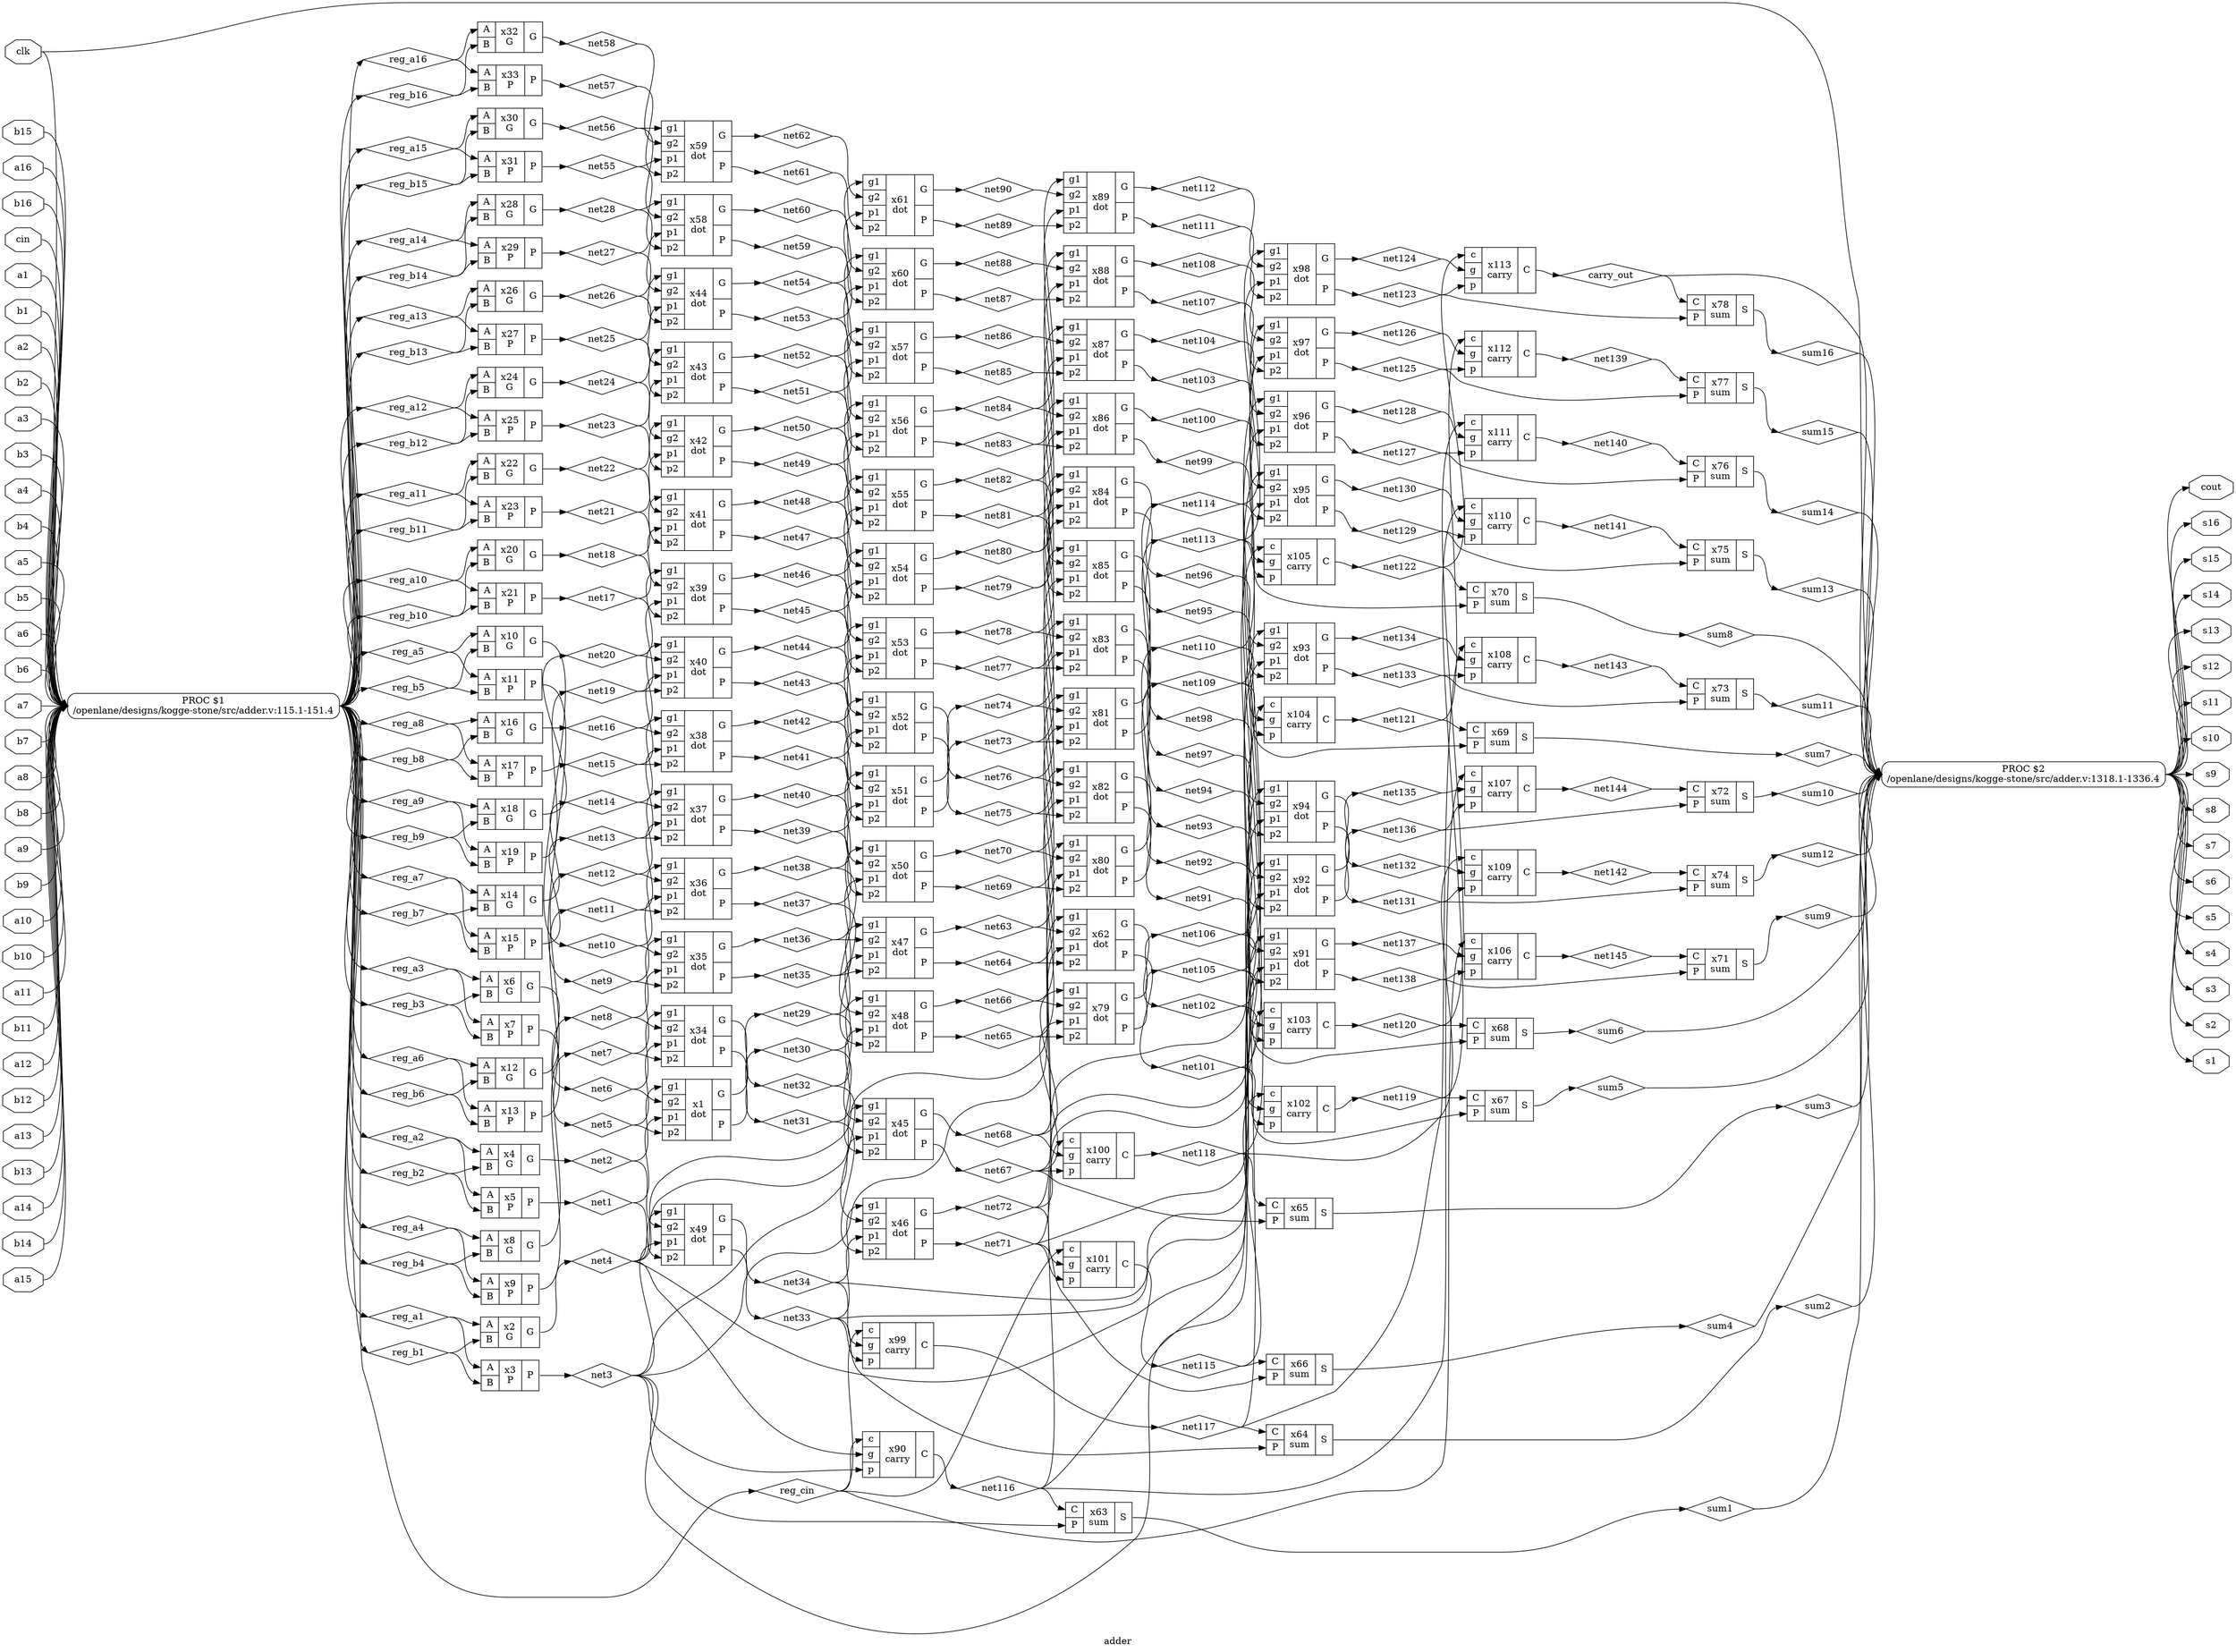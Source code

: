 digraph "adder" {
label="adder";
rankdir="LR";
remincross=true;
n51 [ shape=diamond, label="net145", color="black", fontcolor="black" ];
n52 [ shape=diamond, label="net144", color="black", fontcolor="black" ];
n53 [ shape=diamond, label="net143", color="black", fontcolor="black" ];
n54 [ shape=diamond, label="net142", color="black", fontcolor="black" ];
n55 [ shape=diamond, label="net141", color="black", fontcolor="black" ];
n56 [ shape=diamond, label="net140", color="black", fontcolor="black" ];
n57 [ shape=diamond, label="net139", color="black", fontcolor="black" ];
n58 [ shape=diamond, label="net138", color="black", fontcolor="black" ];
n59 [ shape=diamond, label="net137", color="black", fontcolor="black" ];
n60 [ shape=diamond, label="net136", color="black", fontcolor="black" ];
n61 [ shape=diamond, label="net135", color="black", fontcolor="black" ];
n62 [ shape=diamond, label="net134", color="black", fontcolor="black" ];
n63 [ shape=diamond, label="net133", color="black", fontcolor="black" ];
n64 [ shape=diamond, label="net132", color="black", fontcolor="black" ];
n65 [ shape=diamond, label="net131", color="black", fontcolor="black" ];
n66 [ shape=diamond, label="net130", color="black", fontcolor="black" ];
n67 [ shape=diamond, label="net129", color="black", fontcolor="black" ];
n68 [ shape=diamond, label="net128", color="black", fontcolor="black" ];
n69 [ shape=diamond, label="net127", color="black", fontcolor="black" ];
n70 [ shape=diamond, label="net126", color="black", fontcolor="black" ];
n71 [ shape=diamond, label="net125", color="black", fontcolor="black" ];
n72 [ shape=diamond, label="net124", color="black", fontcolor="black" ];
n73 [ shape=diamond, label="net123", color="black", fontcolor="black" ];
n74 [ shape=diamond, label="net122", color="black", fontcolor="black" ];
n75 [ shape=diamond, label="net121", color="black", fontcolor="black" ];
n76 [ shape=diamond, label="net120", color="black", fontcolor="black" ];
n77 [ shape=diamond, label="net119", color="black", fontcolor="black" ];
n78 [ shape=diamond, label="net118", color="black", fontcolor="black" ];
n79 [ shape=diamond, label="net117", color="black", fontcolor="black" ];
n80 [ shape=diamond, label="net116", color="black", fontcolor="black" ];
n81 [ shape=diamond, label="net115", color="black", fontcolor="black" ];
n82 [ shape=diamond, label="net114", color="black", fontcolor="black" ];
n83 [ shape=diamond, label="net113", color="black", fontcolor="black" ];
n84 [ shape=diamond, label="net112", color="black", fontcolor="black" ];
n85 [ shape=diamond, label="net111", color="black", fontcolor="black" ];
n86 [ shape=diamond, label="net110", color="black", fontcolor="black" ];
n87 [ shape=diamond, label="net109", color="black", fontcolor="black" ];
n88 [ shape=diamond, label="net108", color="black", fontcolor="black" ];
n89 [ shape=diamond, label="net107", color="black", fontcolor="black" ];
n90 [ shape=diamond, label="net106", color="black", fontcolor="black" ];
n91 [ shape=diamond, label="net105", color="black", fontcolor="black" ];
n92 [ shape=diamond, label="net104", color="black", fontcolor="black" ];
n93 [ shape=diamond, label="net103", color="black", fontcolor="black" ];
n94 [ shape=diamond, label="net102", color="black", fontcolor="black" ];
n95 [ shape=diamond, label="net101", color="black", fontcolor="black" ];
n96 [ shape=diamond, label="net100", color="black", fontcolor="black" ];
n97 [ shape=diamond, label="net9", color="black", fontcolor="black" ];
n98 [ shape=diamond, label="net8", color="black", fontcolor="black" ];
n99 [ shape=diamond, label="net7", color="black", fontcolor="black" ];
n100 [ shape=diamond, label="net6", color="black", fontcolor="black" ];
n101 [ shape=diamond, label="net5", color="black", fontcolor="black" ];
n102 [ shape=diamond, label="net4", color="black", fontcolor="black" ];
n103 [ shape=diamond, label="net3", color="black", fontcolor="black" ];
n104 [ shape=diamond, label="net2", color="black", fontcolor="black" ];
n105 [ shape=diamond, label="net1", color="black", fontcolor="black" ];
n106 [ shape=diamond, label="net99", color="black", fontcolor="black" ];
n107 [ shape=diamond, label="net98", color="black", fontcolor="black" ];
n108 [ shape=diamond, label="net97", color="black", fontcolor="black" ];
n109 [ shape=diamond, label="net96", color="black", fontcolor="black" ];
n110 [ shape=diamond, label="net95", color="black", fontcolor="black" ];
n111 [ shape=diamond, label="net94", color="black", fontcolor="black" ];
n112 [ shape=diamond, label="net93", color="black", fontcolor="black" ];
n113 [ shape=diamond, label="net92", color="black", fontcolor="black" ];
n114 [ shape=diamond, label="net91", color="black", fontcolor="black" ];
n115 [ shape=diamond, label="net90", color="black", fontcolor="black" ];
n116 [ shape=diamond, label="net89", color="black", fontcolor="black" ];
n117 [ shape=diamond, label="net88", color="black", fontcolor="black" ];
n118 [ shape=diamond, label="net87", color="black", fontcolor="black" ];
n119 [ shape=diamond, label="net86", color="black", fontcolor="black" ];
n120 [ shape=diamond, label="net85", color="black", fontcolor="black" ];
n121 [ shape=diamond, label="net84", color="black", fontcolor="black" ];
n122 [ shape=diamond, label="net83", color="black", fontcolor="black" ];
n123 [ shape=diamond, label="net82", color="black", fontcolor="black" ];
n124 [ shape=diamond, label="net81", color="black", fontcolor="black" ];
n125 [ shape=diamond, label="net80", color="black", fontcolor="black" ];
n126 [ shape=diamond, label="net79", color="black", fontcolor="black" ];
n127 [ shape=diamond, label="net78", color="black", fontcolor="black" ];
n128 [ shape=diamond, label="net77", color="black", fontcolor="black" ];
n129 [ shape=diamond, label="net76", color="black", fontcolor="black" ];
n130 [ shape=diamond, label="net75", color="black", fontcolor="black" ];
n131 [ shape=diamond, label="net74", color="black", fontcolor="black" ];
n132 [ shape=diamond, label="net73", color="black", fontcolor="black" ];
n133 [ shape=diamond, label="net72", color="black", fontcolor="black" ];
n134 [ shape=diamond, label="net71", color="black", fontcolor="black" ];
n135 [ shape=diamond, label="net70", color="black", fontcolor="black" ];
n136 [ shape=diamond, label="net69", color="black", fontcolor="black" ];
n137 [ shape=diamond, label="net68", color="black", fontcolor="black" ];
n138 [ shape=diamond, label="net67", color="black", fontcolor="black" ];
n139 [ shape=diamond, label="net66", color="black", fontcolor="black" ];
n140 [ shape=diamond, label="net65", color="black", fontcolor="black" ];
n141 [ shape=diamond, label="net64", color="black", fontcolor="black" ];
n142 [ shape=diamond, label="net63", color="black", fontcolor="black" ];
n143 [ shape=diamond, label="net62", color="black", fontcolor="black" ];
n144 [ shape=diamond, label="net61", color="black", fontcolor="black" ];
n145 [ shape=diamond, label="net60", color="black", fontcolor="black" ];
n146 [ shape=diamond, label="net59", color="black", fontcolor="black" ];
n147 [ shape=diamond, label="net58", color="black", fontcolor="black" ];
n148 [ shape=diamond, label="net57", color="black", fontcolor="black" ];
n149 [ shape=diamond, label="carry_out", color="black", fontcolor="black" ];
n150 [ shape=diamond, label="sum16", color="black", fontcolor="black" ];
n151 [ shape=diamond, label="sum15", color="black", fontcolor="black" ];
n152 [ shape=diamond, label="sum14", color="black", fontcolor="black" ];
n153 [ shape=diamond, label="sum13", color="black", fontcolor="black" ];
n154 [ shape=diamond, label="sum12", color="black", fontcolor="black" ];
n155 [ shape=diamond, label="sum11", color="black", fontcolor="black" ];
n156 [ shape=diamond, label="sum10", color="black", fontcolor="black" ];
n157 [ shape=diamond, label="sum9", color="black", fontcolor="black" ];
n158 [ shape=diamond, label="sum8", color="black", fontcolor="black" ];
n159 [ shape=diamond, label="sum7", color="black", fontcolor="black" ];
n160 [ shape=diamond, label="sum6", color="black", fontcolor="black" ];
n161 [ shape=diamond, label="sum5", color="black", fontcolor="black" ];
n162 [ shape=diamond, label="sum4", color="black", fontcolor="black" ];
n163 [ shape=diamond, label="sum3", color="black", fontcolor="black" ];
n164 [ shape=diamond, label="sum2", color="black", fontcolor="black" ];
n165 [ shape=diamond, label="sum1", color="black", fontcolor="black" ];
n166 [ shape=diamond, label="reg_cin", color="black", fontcolor="black" ];
n167 [ shape=diamond, label="reg_b16", color="black", fontcolor="black" ];
n168 [ shape=diamond, label="reg_b15", color="black", fontcolor="black" ];
n169 [ shape=diamond, label="reg_b14", color="black", fontcolor="black" ];
n170 [ shape=diamond, label="reg_b13", color="black", fontcolor="black" ];
n171 [ shape=diamond, label="reg_b12", color="black", fontcolor="black" ];
n172 [ shape=diamond, label="reg_b11", color="black", fontcolor="black" ];
n173 [ shape=diamond, label="reg_b10", color="black", fontcolor="black" ];
n174 [ shape=diamond, label="reg_b9", color="black", fontcolor="black" ];
n175 [ shape=diamond, label="reg_b8", color="black", fontcolor="black" ];
n176 [ shape=diamond, label="reg_b7", color="black", fontcolor="black" ];
n177 [ shape=diamond, label="reg_b6", color="black", fontcolor="black" ];
n178 [ shape=diamond, label="reg_b5", color="black", fontcolor="black" ];
n179 [ shape=diamond, label="reg_b4", color="black", fontcolor="black" ];
n180 [ shape=diamond, label="reg_b3", color="black", fontcolor="black" ];
n181 [ shape=diamond, label="reg_b2", color="black", fontcolor="black" ];
n182 [ shape=diamond, label="reg_b1", color="black", fontcolor="black" ];
n183 [ shape=diamond, label="reg_a16", color="black", fontcolor="black" ];
n184 [ shape=diamond, label="reg_a15", color="black", fontcolor="black" ];
n185 [ shape=diamond, label="reg_a14", color="black", fontcolor="black" ];
n186 [ shape=diamond, label="reg_a13", color="black", fontcolor="black" ];
n187 [ shape=diamond, label="reg_a12", color="black", fontcolor="black" ];
n188 [ shape=diamond, label="reg_a11", color="black", fontcolor="black" ];
n189 [ shape=diamond, label="reg_a10", color="black", fontcolor="black" ];
n190 [ shape=diamond, label="reg_a9", color="black", fontcolor="black" ];
n191 [ shape=diamond, label="reg_a8", color="black", fontcolor="black" ];
n192 [ shape=diamond, label="reg_a7", color="black", fontcolor="black" ];
n193 [ shape=diamond, label="reg_a6", color="black", fontcolor="black" ];
n194 [ shape=diamond, label="reg_a5", color="black", fontcolor="black" ];
n195 [ shape=diamond, label="reg_a4", color="black", fontcolor="black" ];
n196 [ shape=diamond, label="reg_a3", color="black", fontcolor="black" ];
n197 [ shape=diamond, label="reg_a2", color="black", fontcolor="black" ];
n198 [ shape=diamond, label="reg_a1", color="black", fontcolor="black" ];
n199 [ shape=diamond, label="net56", color="black", fontcolor="black" ];
n200 [ shape=diamond, label="net55", color="black", fontcolor="black" ];
n201 [ shape=diamond, label="net54", color="black", fontcolor="black" ];
n202 [ shape=diamond, label="net53", color="black", fontcolor="black" ];
n203 [ shape=diamond, label="net52", color="black", fontcolor="black" ];
n204 [ shape=diamond, label="net51", color="black", fontcolor="black" ];
n205 [ shape=diamond, label="net50", color="black", fontcolor="black" ];
n206 [ shape=diamond, label="net49", color="black", fontcolor="black" ];
n207 [ shape=diamond, label="net48", color="black", fontcolor="black" ];
n208 [ shape=diamond, label="net47", color="black", fontcolor="black" ];
n209 [ shape=diamond, label="net46", color="black", fontcolor="black" ];
n210 [ shape=diamond, label="net45", color="black", fontcolor="black" ];
n211 [ shape=diamond, label="net44", color="black", fontcolor="black" ];
n212 [ shape=diamond, label="net43", color="black", fontcolor="black" ];
n213 [ shape=diamond, label="net42", color="black", fontcolor="black" ];
n214 [ shape=diamond, label="net41", color="black", fontcolor="black" ];
n215 [ shape=diamond, label="net40", color="black", fontcolor="black" ];
n216 [ shape=diamond, label="net39", color="black", fontcolor="black" ];
n217 [ shape=diamond, label="net38", color="black", fontcolor="black" ];
n218 [ shape=diamond, label="net37", color="black", fontcolor="black" ];
n219 [ shape=diamond, label="net36", color="black", fontcolor="black" ];
n220 [ shape=diamond, label="net35", color="black", fontcolor="black" ];
n221 [ shape=diamond, label="net34", color="black", fontcolor="black" ];
n222 [ shape=diamond, label="net33", color="black", fontcolor="black" ];
n223 [ shape=diamond, label="net32", color="black", fontcolor="black" ];
n224 [ shape=diamond, label="net31", color="black", fontcolor="black" ];
n225 [ shape=diamond, label="net30", color="black", fontcolor="black" ];
n226 [ shape=diamond, label="net29", color="black", fontcolor="black" ];
n227 [ shape=diamond, label="net28", color="black", fontcolor="black" ];
n228 [ shape=diamond, label="net27", color="black", fontcolor="black" ];
n229 [ shape=diamond, label="net26", color="black", fontcolor="black" ];
n230 [ shape=diamond, label="net25", color="black", fontcolor="black" ];
n231 [ shape=diamond, label="net24", color="black", fontcolor="black" ];
n232 [ shape=diamond, label="net23", color="black", fontcolor="black" ];
n233 [ shape=diamond, label="net22", color="black", fontcolor="black" ];
n234 [ shape=diamond, label="net21", color="black", fontcolor="black" ];
n235 [ shape=diamond, label="net20", color="black", fontcolor="black" ];
n236 [ shape=diamond, label="net19", color="black", fontcolor="black" ];
n237 [ shape=diamond, label="net18", color="black", fontcolor="black" ];
n238 [ shape=diamond, label="net17", color="black", fontcolor="black" ];
n239 [ shape=diamond, label="net16", color="black", fontcolor="black" ];
n240 [ shape=diamond, label="net15", color="black", fontcolor="black" ];
n241 [ shape=diamond, label="net14", color="black", fontcolor="black" ];
n242 [ shape=diamond, label="net13", color="black", fontcolor="black" ];
n243 [ shape=diamond, label="net12", color="black", fontcolor="black" ];
n244 [ shape=diamond, label="net11", color="black", fontcolor="black" ];
n245 [ shape=diamond, label="net10", color="black", fontcolor="black" ];
n246 [ shape=octagon, label="clk", color="black", fontcolor="black" ];
n247 [ shape=octagon, label="cin", color="black", fontcolor="black" ];
n248 [ shape=octagon, label="a1", color="black", fontcolor="black" ];
n249 [ shape=octagon, label="b1", color="black", fontcolor="black" ];
n250 [ shape=octagon, label="a2", color="black", fontcolor="black" ];
n251 [ shape=octagon, label="b2", color="black", fontcolor="black" ];
n252 [ shape=octagon, label="a3", color="black", fontcolor="black" ];
n253 [ shape=octagon, label="b3", color="black", fontcolor="black" ];
n254 [ shape=octagon, label="a4", color="black", fontcolor="black" ];
n255 [ shape=octagon, label="b4", color="black", fontcolor="black" ];
n256 [ shape=octagon, label="a5", color="black", fontcolor="black" ];
n257 [ shape=octagon, label="b5", color="black", fontcolor="black" ];
n258 [ shape=octagon, label="a6", color="black", fontcolor="black" ];
n259 [ shape=octagon, label="b6", color="black", fontcolor="black" ];
n260 [ shape=octagon, label="a7", color="black", fontcolor="black" ];
n261 [ shape=octagon, label="b7", color="black", fontcolor="black" ];
n262 [ shape=octagon, label="a8", color="black", fontcolor="black" ];
n263 [ shape=octagon, label="b8", color="black", fontcolor="black" ];
n264 [ shape=octagon, label="a9", color="black", fontcolor="black" ];
n265 [ shape=octagon, label="b9", color="black", fontcolor="black" ];
n266 [ shape=octagon, label="a10", color="black", fontcolor="black" ];
n267 [ shape=octagon, label="b10", color="black", fontcolor="black" ];
n268 [ shape=octagon, label="a11", color="black", fontcolor="black" ];
n269 [ shape=octagon, label="b11", color="black", fontcolor="black" ];
n270 [ shape=octagon, label="a12", color="black", fontcolor="black" ];
n271 [ shape=octagon, label="b12", color="black", fontcolor="black" ];
n272 [ shape=octagon, label="a13", color="black", fontcolor="black" ];
n273 [ shape=octagon, label="b13", color="black", fontcolor="black" ];
n274 [ shape=octagon, label="a14", color="black", fontcolor="black" ];
n275 [ shape=octagon, label="b14", color="black", fontcolor="black" ];
n276 [ shape=octagon, label="a15", color="black", fontcolor="black" ];
n277 [ shape=octagon, label="b15", color="black", fontcolor="black" ];
n278 [ shape=octagon, label="a16", color="black", fontcolor="black" ];
n279 [ shape=octagon, label="b16", color="black", fontcolor="black" ];
n280 [ shape=octagon, label="cout", color="black", fontcolor="black" ];
n281 [ shape=octagon, label="s16", color="black", fontcolor="black" ];
n282 [ shape=octagon, label="s15", color="black", fontcolor="black" ];
n283 [ shape=octagon, label="s14", color="black", fontcolor="black" ];
n284 [ shape=octagon, label="s13", color="black", fontcolor="black" ];
n285 [ shape=octagon, label="s12", color="black", fontcolor="black" ];
n286 [ shape=octagon, label="s11", color="black", fontcolor="black" ];
n287 [ shape=octagon, label="s10", color="black", fontcolor="black" ];
n288 [ shape=octagon, label="s9", color="black", fontcolor="black" ];
n289 [ shape=octagon, label="s8", color="black", fontcolor="black" ];
n290 [ shape=octagon, label="s7", color="black", fontcolor="black" ];
n291 [ shape=octagon, label="s6", color="black", fontcolor="black" ];
n292 [ shape=octagon, label="s5", color="black", fontcolor="black" ];
n293 [ shape=octagon, label="s4", color="black", fontcolor="black" ];
n294 [ shape=octagon, label="s3", color="black", fontcolor="black" ];
n295 [ shape=octagon, label="s2", color="black", fontcolor="black" ];
n296 [ shape=octagon, label="s1", color="black", fontcolor="black" ];
c301 [ shape=record, label="{{<p297> c|<p298> g|<p299> p}|x113\ncarry|{<p300> C}}",  ];
c302 [ shape=record, label="{{<p297> c|<p298> g|<p299> p}|x112\ncarry|{<p300> C}}",  ];
c303 [ shape=record, label="{{<p297> c|<p298> g|<p299> p}|x111\ncarry|{<p300> C}}",  ];
c304 [ shape=record, label="{{<p297> c|<p298> g|<p299> p}|x110\ncarry|{<p300> C}}",  ];
c305 [ shape=record, label="{{<p297> c|<p298> g|<p299> p}|x109\ncarry|{<p300> C}}",  ];
c306 [ shape=record, label="{{<p297> c|<p298> g|<p299> p}|x108\ncarry|{<p300> C}}",  ];
c307 [ shape=record, label="{{<p297> c|<p298> g|<p299> p}|x107\ncarry|{<p300> C}}",  ];
c308 [ shape=record, label="{{<p297> c|<p298> g|<p299> p}|x106\ncarry|{<p300> C}}",  ];
c309 [ shape=record, label="{{<p297> c|<p298> g|<p299> p}|x105\ncarry|{<p300> C}}",  ];
c310 [ shape=record, label="{{<p297> c|<p298> g|<p299> p}|x104\ncarry|{<p300> C}}",  ];
c311 [ shape=record, label="{{<p297> c|<p298> g|<p299> p}|x103\ncarry|{<p300> C}}",  ];
c312 [ shape=record, label="{{<p297> c|<p298> g|<p299> p}|x102\ncarry|{<p300> C}}",  ];
c313 [ shape=record, label="{{<p297> c|<p298> g|<p299> p}|x101\ncarry|{<p300> C}}",  ];
c314 [ shape=record, label="{{<p297> c|<p298> g|<p299> p}|x100\ncarry|{<p300> C}}",  ];
c315 [ shape=record, label="{{<p297> c|<p298> g|<p299> p}|x99\ncarry|{<p300> C}}",  ];
c322 [ shape=record, label="{{<p316> g1|<p317> g2|<p318> p1|<p319> p2}|x98\ndot|{<p320> G|<p321> P}}",  ];
c323 [ shape=record, label="{{<p316> g1|<p317> g2|<p318> p1|<p319> p2}|x97\ndot|{<p320> G|<p321> P}}",  ];
c324 [ shape=record, label="{{<p316> g1|<p317> g2|<p318> p1|<p319> p2}|x96\ndot|{<p320> G|<p321> P}}",  ];
c325 [ shape=record, label="{{<p316> g1|<p317> g2|<p318> p1|<p319> p2}|x95\ndot|{<p320> G|<p321> P}}",  ];
c326 [ shape=record, label="{{<p316> g1|<p317> g2|<p318> p1|<p319> p2}|x94\ndot|{<p320> G|<p321> P}}",  ];
c327 [ shape=record, label="{{<p316> g1|<p317> g2|<p318> p1|<p319> p2}|x93\ndot|{<p320> G|<p321> P}}",  ];
c328 [ shape=record, label="{{<p316> g1|<p317> g2|<p318> p1|<p319> p2}|x92\ndot|{<p320> G|<p321> P}}",  ];
c329 [ shape=record, label="{{<p316> g1|<p317> g2|<p318> p1|<p319> p2}|x91\ndot|{<p320> G|<p321> P}}",  ];
c330 [ shape=record, label="{{<p297> c|<p298> g|<p299> p}|x90\ncarry|{<p300> C}}",  ];
c331 [ shape=record, label="{{<p316> g1|<p317> g2|<p318> p1|<p319> p2}|x89\ndot|{<p320> G|<p321> P}}",  ];
c332 [ shape=record, label="{{<p316> g1|<p317> g2|<p318> p1|<p319> p2}|x88\ndot|{<p320> G|<p321> P}}",  ];
c333 [ shape=record, label="{{<p316> g1|<p317> g2|<p318> p1|<p319> p2}|x87\ndot|{<p320> G|<p321> P}}",  ];
c334 [ shape=record, label="{{<p316> g1|<p317> g2|<p318> p1|<p319> p2}|x86\ndot|{<p320> G|<p321> P}}",  ];
c335 [ shape=record, label="{{<p316> g1|<p317> g2|<p318> p1|<p319> p2}|x85\ndot|{<p320> G|<p321> P}}",  ];
c336 [ shape=record, label="{{<p316> g1|<p317> g2|<p318> p1|<p319> p2}|x84\ndot|{<p320> G|<p321> P}}",  ];
c337 [ shape=record, label="{{<p316> g1|<p317> g2|<p318> p1|<p319> p2}|x83\ndot|{<p320> G|<p321> P}}",  ];
c338 [ shape=record, label="{{<p316> g1|<p317> g2|<p318> p1|<p319> p2}|x82\ndot|{<p320> G|<p321> P}}",  ];
c339 [ shape=record, label="{{<p316> g1|<p317> g2|<p318> p1|<p319> p2}|x81\ndot|{<p320> G|<p321> P}}",  ];
c340 [ shape=record, label="{{<p316> g1|<p317> g2|<p318> p1|<p319> p2}|x80\ndot|{<p320> G|<p321> P}}",  ];
c341 [ shape=record, label="{{<p316> g1|<p317> g2|<p318> p1|<p319> p2}|x79\ndot|{<p320> G|<p321> P}}",  ];
c342 [ shape=record, label="{{<p316> g1|<p317> g2|<p318> p1|<p319> p2}|x62\ndot|{<p320> G|<p321> P}}",  ];
c343 [ shape=record, label="{{<p316> g1|<p317> g2|<p318> p1|<p319> p2}|x61\ndot|{<p320> G|<p321> P}}",  ];
c344 [ shape=record, label="{{<p316> g1|<p317> g2|<p318> p1|<p319> p2}|x60\ndot|{<p320> G|<p321> P}}",  ];
c345 [ shape=record, label="{{<p316> g1|<p317> g2|<p318> p1|<p319> p2}|x59\ndot|{<p320> G|<p321> P}}",  ];
c346 [ shape=record, label="{{<p316> g1|<p317> g2|<p318> p1|<p319> p2}|x58\ndot|{<p320> G|<p321> P}}",  ];
c347 [ shape=record, label="{{<p316> g1|<p317> g2|<p318> p1|<p319> p2}|x57\ndot|{<p320> G|<p321> P}}",  ];
c348 [ shape=record, label="{{<p316> g1|<p317> g2|<p318> p1|<p319> p2}|x56\ndot|{<p320> G|<p321> P}}",  ];
c349 [ shape=record, label="{{<p316> g1|<p317> g2|<p318> p1|<p319> p2}|x55\ndot|{<p320> G|<p321> P}}",  ];
c350 [ shape=record, label="{{<p316> g1|<p317> g2|<p318> p1|<p319> p2}|x54\ndot|{<p320> G|<p321> P}}",  ];
c351 [ shape=record, label="{{<p316> g1|<p317> g2|<p318> p1|<p319> p2}|x53\ndot|{<p320> G|<p321> P}}",  ];
c352 [ shape=record, label="{{<p316> g1|<p317> g2|<p318> p1|<p319> p2}|x52\ndot|{<p320> G|<p321> P}}",  ];
c353 [ shape=record, label="{{<p316> g1|<p317> g2|<p318> p1|<p319> p2}|x51\ndot|{<p320> G|<p321> P}}",  ];
c354 [ shape=record, label="{{<p316> g1|<p317> g2|<p318> p1|<p319> p2}|x50\ndot|{<p320> G|<p321> P}}",  ];
c355 [ shape=record, label="{{<p316> g1|<p317> g2|<p318> p1|<p319> p2}|x48\ndot|{<p320> G|<p321> P}}",  ];
c356 [ shape=record, label="{{<p316> g1|<p317> g2|<p318> p1|<p319> p2}|x47\ndot|{<p320> G|<p321> P}}",  ];
c357 [ shape=record, label="{{<p316> g1|<p317> g2|<p318> p1|<p319> p2}|x46\ndot|{<p320> G|<p321> P}}",  ];
c358 [ shape=record, label="{{<p316> g1|<p317> g2|<p318> p1|<p319> p2}|x45\ndot|{<p320> G|<p321> P}}",  ];
c359 [ shape=record, label="{{<p316> g1|<p317> g2|<p318> p1|<p319> p2}|x44\ndot|{<p320> G|<p321> P}}",  ];
c360 [ shape=record, label="{{<p316> g1|<p317> g2|<p318> p1|<p319> p2}|x43\ndot|{<p320> G|<p321> P}}",  ];
c361 [ shape=record, label="{{<p316> g1|<p317> g2|<p318> p1|<p319> p2}|x42\ndot|{<p320> G|<p321> P}}",  ];
c362 [ shape=record, label="{{<p316> g1|<p317> g2|<p318> p1|<p319> p2}|x41\ndot|{<p320> G|<p321> P}}",  ];
c363 [ shape=record, label="{{<p316> g1|<p317> g2|<p318> p1|<p319> p2}|x40\ndot|{<p320> G|<p321> P}}",  ];
c364 [ shape=record, label="{{<p316> g1|<p317> g2|<p318> p1|<p319> p2}|x39\ndot|{<p320> G|<p321> P}}",  ];
c365 [ shape=record, label="{{<p316> g1|<p317> g2|<p318> p1|<p319> p2}|x38\ndot|{<p320> G|<p321> P}}",  ];
c366 [ shape=record, label="{{<p316> g1|<p317> g2|<p318> p1|<p319> p2}|x37\ndot|{<p320> G|<p321> P}}",  ];
c367 [ shape=record, label="{{<p316> g1|<p317> g2|<p318> p1|<p319> p2}|x36\ndot|{<p320> G|<p321> P}}",  ];
c368 [ shape=record, label="{{<p316> g1|<p317> g2|<p318> p1|<p319> p2}|x35\ndot|{<p320> G|<p321> P}}",  ];
c369 [ shape=record, label="{{<p316> g1|<p317> g2|<p318> p1|<p319> p2}|x34\ndot|{<p320> G|<p321> P}}",  ];
c370 [ shape=record, label="{{<p316> g1|<p317> g2|<p318> p1|<p319> p2}|x1\ndot|{<p320> G|<p321> P}}",  ];
c371 [ shape=record, label="{{<p316> g1|<p317> g2|<p318> p1|<p319> p2}|x49\ndot|{<p320> G|<p321> P}}",  ];
c373 [ shape=record, label="{{<p300> C|<p321> P}|x78\nsum|{<p372> S}}",  ];
c374 [ shape=record, label="{{<p300> C|<p321> P}|x77\nsum|{<p372> S}}",  ];
c375 [ shape=record, label="{{<p300> C|<p321> P}|x76\nsum|{<p372> S}}",  ];
c376 [ shape=record, label="{{<p300> C|<p321> P}|x75\nsum|{<p372> S}}",  ];
c377 [ shape=record, label="{{<p300> C|<p321> P}|x74\nsum|{<p372> S}}",  ];
c378 [ shape=record, label="{{<p300> C|<p321> P}|x73\nsum|{<p372> S}}",  ];
c379 [ shape=record, label="{{<p300> C|<p321> P}|x72\nsum|{<p372> S}}",  ];
c380 [ shape=record, label="{{<p300> C|<p321> P}|x71\nsum|{<p372> S}}",  ];
c381 [ shape=record, label="{{<p300> C|<p321> P}|x70\nsum|{<p372> S}}",  ];
c382 [ shape=record, label="{{<p300> C|<p321> P}|x69\nsum|{<p372> S}}",  ];
c383 [ shape=record, label="{{<p300> C|<p321> P}|x68\nsum|{<p372> S}}",  ];
c384 [ shape=record, label="{{<p300> C|<p321> P}|x67\nsum|{<p372> S}}",  ];
c385 [ shape=record, label="{{<p300> C|<p321> P}|x66\nsum|{<p372> S}}",  ];
c386 [ shape=record, label="{{<p300> C|<p321> P}|x65\nsum|{<p372> S}}",  ];
c387 [ shape=record, label="{{<p300> C|<p321> P}|x64\nsum|{<p372> S}}",  ];
c388 [ shape=record, label="{{<p300> C|<p321> P}|x63\nsum|{<p372> S}}",  ];
c391 [ shape=record, label="{{<p389> A|<p390> B}|x33\nP|{<p321> P}}",  ];
c392 [ shape=record, label="{{<p389> A|<p390> B}|x32\nG|{<p320> G}}",  ];
c393 [ shape=record, label="{{<p389> A|<p390> B}|x31\nP|{<p321> P}}",  ];
c394 [ shape=record, label="{{<p389> A|<p390> B}|x30\nG|{<p320> G}}",  ];
c395 [ shape=record, label="{{<p389> A|<p390> B}|x29\nP|{<p321> P}}",  ];
c396 [ shape=record, label="{{<p389> A|<p390> B}|x28\nG|{<p320> G}}",  ];
c397 [ shape=record, label="{{<p389> A|<p390> B}|x27\nP|{<p321> P}}",  ];
c398 [ shape=record, label="{{<p389> A|<p390> B}|x26\nG|{<p320> G}}",  ];
c399 [ shape=record, label="{{<p389> A|<p390> B}|x25\nP|{<p321> P}}",  ];
c400 [ shape=record, label="{{<p389> A|<p390> B}|x24\nG|{<p320> G}}",  ];
c401 [ shape=record, label="{{<p389> A|<p390> B}|x23\nP|{<p321> P}}",  ];
c402 [ shape=record, label="{{<p389> A|<p390> B}|x22\nG|{<p320> G}}",  ];
c403 [ shape=record, label="{{<p389> A|<p390> B}|x21\nP|{<p321> P}}",  ];
c404 [ shape=record, label="{{<p389> A|<p390> B}|x20\nG|{<p320> G}}",  ];
c405 [ shape=record, label="{{<p389> A|<p390> B}|x19\nP|{<p321> P}}",  ];
c406 [ shape=record, label="{{<p389> A|<p390> B}|x18\nG|{<p320> G}}",  ];
c407 [ shape=record, label="{{<p389> A|<p390> B}|x17\nP|{<p321> P}}",  ];
c408 [ shape=record, label="{{<p389> A|<p390> B}|x16\nG|{<p320> G}}",  ];
c409 [ shape=record, label="{{<p389> A|<p390> B}|x15\nP|{<p321> P}}",  ];
c410 [ shape=record, label="{{<p389> A|<p390> B}|x14\nG|{<p320> G}}",  ];
c411 [ shape=record, label="{{<p389> A|<p390> B}|x13\nP|{<p321> P}}",  ];
c412 [ shape=record, label="{{<p389> A|<p390> B}|x12\nG|{<p320> G}}",  ];
c413 [ shape=record, label="{{<p389> A|<p390> B}|x11\nP|{<p321> P}}",  ];
c414 [ shape=record, label="{{<p389> A|<p390> B}|x10\nG|{<p320> G}}",  ];
c415 [ shape=record, label="{{<p389> A|<p390> B}|x9\nP|{<p321> P}}",  ];
c416 [ shape=record, label="{{<p389> A|<p390> B}|x8\nG|{<p320> G}}",  ];
c417 [ shape=record, label="{{<p389> A|<p390> B}|x7\nP|{<p321> P}}",  ];
c418 [ shape=record, label="{{<p389> A|<p390> B}|x6\nG|{<p320> G}}",  ];
c419 [ shape=record, label="{{<p389> A|<p390> B}|x5\nP|{<p321> P}}",  ];
c420 [ shape=record, label="{{<p389> A|<p390> B}|x4\nG|{<p320> G}}",  ];
c421 [ shape=record, label="{{<p389> A|<p390> B}|x3\nP|{<p321> P}}",  ];
c422 [ shape=record, label="{{<p389> A|<p390> B}|x2\nG|{<p320> G}}",  ];
p0 [shape=box, style=rounded, label="PROC $2\n/openlane/designs/kogge-stone/src/adder.v:1318.1-1336.4", ];
p1 [shape=box, style=rounded, label="PROC $1\n/openlane/designs/kogge-stone/src/adder.v:115.1-151.4", ];
c418:p320:e -> n100:w [color="black", fontcolor="black", label=""];
n100:e -> c369:p316:w [color="black", fontcolor="black", label=""];
n100:e -> c370:p317:w [color="black", fontcolor="black", label=""];
c417:p321:e -> n101:w [color="black", fontcolor="black", label=""];
n101:e -> c369:p318:w [color="black", fontcolor="black", label=""];
n101:e -> c370:p319:w [color="black", fontcolor="black", label=""];
c422:p320:e -> n102:w [color="black", fontcolor="black", label=""];
n102:e -> c329:p316:w [color="black", fontcolor="black", label=""];
n102:e -> c330:p298:w [color="black", fontcolor="black", label=""];
n102:e -> c342:p316:w [color="black", fontcolor="black", label=""];
n102:e -> c358:p316:w [color="black", fontcolor="black", label=""];
n102:e -> c371:p316:w [color="black", fontcolor="black", label=""];
c421:p321:e -> n103:w [color="black", fontcolor="black", label=""];
n103:e -> c329:p318:w [color="black", fontcolor="black", label=""];
n103:e -> c330:p299:w [color="black", fontcolor="black", label=""];
n103:e -> c342:p318:w [color="black", fontcolor="black", label=""];
n103:e -> c358:p318:w [color="black", fontcolor="black", label=""];
n103:e -> c371:p318:w [color="black", fontcolor="black", label=""];
n103:e -> c388:p321:w [color="black", fontcolor="black", label=""];
c420:p320:e -> n104:w [color="black", fontcolor="black", label=""];
n104:e -> c370:p316:w [color="black", fontcolor="black", label=""];
n104:e -> c371:p317:w [color="black", fontcolor="black", label=""];
c419:p321:e -> n105:w [color="black", fontcolor="black", label=""];
n105:e -> c370:p318:w [color="black", fontcolor="black", label=""];
n105:e -> c371:p319:w [color="black", fontcolor="black", label=""];
c334:p321:e -> n106:w [color="black", fontcolor="black", label=""];
n106:e -> c325:p319:w [color="black", fontcolor="black", label=""];
c335:p320:e -> n107:w [color="black", fontcolor="black", label=""];
n107:e -> c326:p317:w [color="black", fontcolor="black", label=""];
c335:p321:e -> n108:w [color="black", fontcolor="black", label=""];
n108:e -> c326:p319:w [color="black", fontcolor="black", label=""];
c336:p320:e -> n109:w [color="black", fontcolor="black", label=""];
n109:e -> c327:p317:w [color="black", fontcolor="black", label=""];
c336:p321:e -> n110:w [color="black", fontcolor="black", label=""];
n110:e -> c327:p319:w [color="black", fontcolor="black", label=""];
c337:p320:e -> n111:w [color="black", fontcolor="black", label=""];
n111:e -> c328:p317:w [color="black", fontcolor="black", label=""];
c337:p321:e -> n112:w [color="black", fontcolor="black", label=""];
n112:e -> c328:p319:w [color="black", fontcolor="black", label=""];
c338:p320:e -> n113:w [color="black", fontcolor="black", label=""];
n113:e -> c329:p317:w [color="black", fontcolor="black", label=""];
c338:p321:e -> n114:w [color="black", fontcolor="black", label=""];
n114:e -> c329:p319:w [color="black", fontcolor="black", label=""];
c343:p320:e -> n115:w [color="black", fontcolor="black", label=""];
n115:e -> c331:p317:w [color="black", fontcolor="black", label=""];
c343:p321:e -> n116:w [color="black", fontcolor="black", label=""];
n116:e -> c331:p319:w [color="black", fontcolor="black", label=""];
c344:p320:e -> n117:w [color="black", fontcolor="black", label=""];
n117:e -> c332:p317:w [color="black", fontcolor="black", label=""];
c344:p321:e -> n118:w [color="black", fontcolor="black", label=""];
n118:e -> c332:p319:w [color="black", fontcolor="black", label=""];
c347:p320:e -> n119:w [color="black", fontcolor="black", label=""];
n119:e -> c333:p317:w [color="black", fontcolor="black", label=""];
c347:p321:e -> n120:w [color="black", fontcolor="black", label=""];
n120:e -> c333:p319:w [color="black", fontcolor="black", label=""];
c348:p320:e -> n121:w [color="black", fontcolor="black", label=""];
n121:e -> c331:p316:w [color="black", fontcolor="black", label=""];
n121:e -> c334:p317:w [color="black", fontcolor="black", label=""];
c348:p321:e -> n122:w [color="black", fontcolor="black", label=""];
n122:e -> c331:p318:w [color="black", fontcolor="black", label=""];
n122:e -> c334:p319:w [color="black", fontcolor="black", label=""];
c349:p320:e -> n123:w [color="black", fontcolor="black", label=""];
n123:e -> c332:p316:w [color="black", fontcolor="black", label=""];
n123:e -> c335:p317:w [color="black", fontcolor="black", label=""];
c349:p321:e -> n124:w [color="black", fontcolor="black", label=""];
n124:e -> c332:p318:w [color="black", fontcolor="black", label=""];
n124:e -> c335:p319:w [color="black", fontcolor="black", label=""];
c350:p320:e -> n125:w [color="black", fontcolor="black", label=""];
n125:e -> c333:p316:w [color="black", fontcolor="black", label=""];
n125:e -> c336:p317:w [color="black", fontcolor="black", label=""];
c350:p321:e -> n126:w [color="black", fontcolor="black", label=""];
n126:e -> c333:p318:w [color="black", fontcolor="black", label=""];
n126:e -> c336:p319:w [color="black", fontcolor="black", label=""];
c351:p320:e -> n127:w [color="black", fontcolor="black", label=""];
n127:e -> c334:p316:w [color="black", fontcolor="black", label=""];
n127:e -> c337:p317:w [color="black", fontcolor="black", label=""];
c351:p321:e -> n128:w [color="black", fontcolor="black", label=""];
n128:e -> c334:p318:w [color="black", fontcolor="black", label=""];
n128:e -> c337:p319:w [color="black", fontcolor="black", label=""];
c352:p320:e -> n129:w [color="black", fontcolor="black", label=""];
n129:e -> c335:p316:w [color="black", fontcolor="black", label=""];
n129:e -> c338:p317:w [color="black", fontcolor="black", label=""];
c352:p321:e -> n130:w [color="black", fontcolor="black", label=""];
n130:e -> c335:p318:w [color="black", fontcolor="black", label=""];
n130:e -> c338:p319:w [color="black", fontcolor="black", label=""];
c353:p320:e -> n131:w [color="black", fontcolor="black", label=""];
n131:e -> c336:p316:w [color="black", fontcolor="black", label=""];
n131:e -> c339:p317:w [color="black", fontcolor="black", label=""];
c353:p321:e -> n132:w [color="black", fontcolor="black", label=""];
n132:e -> c336:p318:w [color="black", fontcolor="black", label=""];
n132:e -> c339:p319:w [color="black", fontcolor="black", label=""];
c357:p320:e -> n133:w [color="black", fontcolor="black", label=""];
n133:e -> c313:p298:w [color="black", fontcolor="black", label=""];
n133:e -> c326:p316:w [color="black", fontcolor="black", label=""];
n133:e -> c340:p316:w [color="black", fontcolor="black", label=""];
c357:p321:e -> n134:w [color="black", fontcolor="black", label=""];
n134:e -> c313:p299:w [color="black", fontcolor="black", label=""];
n134:e -> c326:p318:w [color="black", fontcolor="black", label=""];
n134:e -> c340:p318:w [color="black", fontcolor="black", label=""];
n134:e -> c385:p321:w [color="black", fontcolor="black", label=""];
c354:p320:e -> n135:w [color="black", fontcolor="black", label=""];
n135:e -> c337:p316:w [color="black", fontcolor="black", label=""];
n135:e -> c340:p317:w [color="black", fontcolor="black", label=""];
c354:p321:e -> n136:w [color="black", fontcolor="black", label=""];
n136:e -> c337:p318:w [color="black", fontcolor="black", label=""];
n136:e -> c340:p319:w [color="black", fontcolor="black", label=""];
c358:p320:e -> n137:w [color="black", fontcolor="black", label=""];
n137:e -> c314:p298:w [color="black", fontcolor="black", label=""];
n137:e -> c327:p316:w [color="black", fontcolor="black", label=""];
n137:e -> c341:p316:w [color="black", fontcolor="black", label=""];
c358:p321:e -> n138:w [color="black", fontcolor="black", label=""];
n138:e -> c314:p299:w [color="black", fontcolor="black", label=""];
n138:e -> c327:p318:w [color="black", fontcolor="black", label=""];
n138:e -> c341:p318:w [color="black", fontcolor="black", label=""];
n138:e -> c386:p321:w [color="black", fontcolor="black", label=""];
c355:p320:e -> n139:w [color="black", fontcolor="black", label=""];
n139:e -> c338:p316:w [color="black", fontcolor="black", label=""];
n139:e -> c341:p317:w [color="black", fontcolor="black", label=""];
c355:p321:e -> n140:w [color="black", fontcolor="black", label=""];
n140:e -> c338:p318:w [color="black", fontcolor="black", label=""];
n140:e -> c341:p319:w [color="black", fontcolor="black", label=""];
c356:p321:e -> n141:w [color="black", fontcolor="black", label=""];
n141:e -> c339:p318:w [color="black", fontcolor="black", label=""];
n141:e -> c342:p319:w [color="black", fontcolor="black", label=""];
c356:p320:e -> n142:w [color="black", fontcolor="black", label=""];
n142:e -> c339:p316:w [color="black", fontcolor="black", label=""];
n142:e -> c342:p317:w [color="black", fontcolor="black", label=""];
c345:p320:e -> n143:w [color="black", fontcolor="black", label=""];
n143:e -> c343:p317:w [color="black", fontcolor="black", label=""];
c345:p321:e -> n144:w [color="black", fontcolor="black", label=""];
n144:e -> c343:p319:w [color="black", fontcolor="black", label=""];
c346:p320:e -> n145:w [color="black", fontcolor="black", label=""];
n145:e -> c344:p317:w [color="black", fontcolor="black", label=""];
c346:p321:e -> n146:w [color="black", fontcolor="black", label=""];
n146:e -> c344:p319:w [color="black", fontcolor="black", label=""];
c392:p320:e -> n147:w [color="black", fontcolor="black", label=""];
n147:e -> c345:p317:w [color="black", fontcolor="black", label=""];
c391:p321:e -> n148:w [color="black", fontcolor="black", label=""];
n148:e -> c345:p319:w [color="black", fontcolor="black", label=""];
c301:p300:e -> n149:w [color="black", fontcolor="black", label=""];
n149:e -> c373:p300:w [color="black", fontcolor="black", label=""];
n149:e -> p0:w [color="black", fontcolor="black", label=""];
c373:p372:e -> n150:w [color="black", fontcolor="black", label=""];
n150:e -> p0:w [color="black", fontcolor="black", label=""];
c374:p372:e -> n151:w [color="black", fontcolor="black", label=""];
n151:e -> p0:w [color="black", fontcolor="black", label=""];
c375:p372:e -> n152:w [color="black", fontcolor="black", label=""];
n152:e -> p0:w [color="black", fontcolor="black", label=""];
c376:p372:e -> n153:w [color="black", fontcolor="black", label=""];
n153:e -> p0:w [color="black", fontcolor="black", label=""];
c377:p372:e -> n154:w [color="black", fontcolor="black", label=""];
n154:e -> p0:w [color="black", fontcolor="black", label=""];
c378:p372:e -> n155:w [color="black", fontcolor="black", label=""];
n155:e -> p0:w [color="black", fontcolor="black", label=""];
c379:p372:e -> n156:w [color="black", fontcolor="black", label=""];
n156:e -> p0:w [color="black", fontcolor="black", label=""];
c380:p372:e -> n157:w [color="black", fontcolor="black", label=""];
n157:e -> p0:w [color="black", fontcolor="black", label=""];
c381:p372:e -> n158:w [color="black", fontcolor="black", label=""];
n158:e -> p0:w [color="black", fontcolor="black", label=""];
c382:p372:e -> n159:w [color="black", fontcolor="black", label=""];
n159:e -> p0:w [color="black", fontcolor="black", label=""];
c383:p372:e -> n160:w [color="black", fontcolor="black", label=""];
n160:e -> p0:w [color="black", fontcolor="black", label=""];
c384:p372:e -> n161:w [color="black", fontcolor="black", label=""];
n161:e -> p0:w [color="black", fontcolor="black", label=""];
c385:p372:e -> n162:w [color="black", fontcolor="black", label=""];
n162:e -> p0:w [color="black", fontcolor="black", label=""];
c386:p372:e -> n163:w [color="black", fontcolor="black", label=""];
n163:e -> p0:w [color="black", fontcolor="black", label=""];
c387:p372:e -> n164:w [color="black", fontcolor="black", label=""];
n164:e -> p0:w [color="black", fontcolor="black", label=""];
c388:p372:e -> n165:w [color="black", fontcolor="black", label=""];
n165:e -> p0:w [color="black", fontcolor="black", label=""];
p1:e -> n166:w [color="black", fontcolor="black", label=""];
n166:e -> c308:p297:w [color="black", fontcolor="black", label=""];
n166:e -> c313:p297:w [color="black", fontcolor="black", label=""];
n166:e -> c315:p297:w [color="black", fontcolor="black", label=""];
n166:e -> c330:p297:w [color="black", fontcolor="black", label=""];
p1:e -> n167:w [color="black", fontcolor="black", label=""];
n167:e -> c391:p390:w [color="black", fontcolor="black", label=""];
n167:e -> c392:p390:w [color="black", fontcolor="black", label=""];
p1:e -> n168:w [color="black", fontcolor="black", label=""];
n168:e -> c393:p390:w [color="black", fontcolor="black", label=""];
n168:e -> c394:p390:w [color="black", fontcolor="black", label=""];
p1:e -> n169:w [color="black", fontcolor="black", label=""];
n169:e -> c395:p390:w [color="black", fontcolor="black", label=""];
n169:e -> c396:p390:w [color="black", fontcolor="black", label=""];
p1:e -> n170:w [color="black", fontcolor="black", label=""];
n170:e -> c397:p390:w [color="black", fontcolor="black", label=""];
n170:e -> c398:p390:w [color="black", fontcolor="black", label=""];
p1:e -> n171:w [color="black", fontcolor="black", label=""];
n171:e -> c399:p390:w [color="black", fontcolor="black", label=""];
n171:e -> c400:p390:w [color="black", fontcolor="black", label=""];
p1:e -> n172:w [color="black", fontcolor="black", label=""];
n172:e -> c401:p390:w [color="black", fontcolor="black", label=""];
n172:e -> c402:p390:w [color="black", fontcolor="black", label=""];
p1:e -> n173:w [color="black", fontcolor="black", label=""];
n173:e -> c403:p390:w [color="black", fontcolor="black", label=""];
n173:e -> c404:p390:w [color="black", fontcolor="black", label=""];
p1:e -> n174:w [color="black", fontcolor="black", label=""];
n174:e -> c405:p390:w [color="black", fontcolor="black", label=""];
n174:e -> c406:p390:w [color="black", fontcolor="black", label=""];
p1:e -> n175:w [color="black", fontcolor="black", label=""];
n175:e -> c407:p390:w [color="black", fontcolor="black", label=""];
n175:e -> c408:p390:w [color="black", fontcolor="black", label=""];
p1:e -> n176:w [color="black", fontcolor="black", label=""];
n176:e -> c409:p390:w [color="black", fontcolor="black", label=""];
n176:e -> c410:p390:w [color="black", fontcolor="black", label=""];
p1:e -> n177:w [color="black", fontcolor="black", label=""];
n177:e -> c411:p390:w [color="black", fontcolor="black", label=""];
n177:e -> c412:p390:w [color="black", fontcolor="black", label=""];
p1:e -> n178:w [color="black", fontcolor="black", label=""];
n178:e -> c413:p390:w [color="black", fontcolor="black", label=""];
n178:e -> c414:p390:w [color="black", fontcolor="black", label=""];
p1:e -> n179:w [color="black", fontcolor="black", label=""];
n179:e -> c415:p390:w [color="black", fontcolor="black", label=""];
n179:e -> c416:p390:w [color="black", fontcolor="black", label=""];
p1:e -> n180:w [color="black", fontcolor="black", label=""];
n180:e -> c417:p390:w [color="black", fontcolor="black", label=""];
n180:e -> c418:p390:w [color="black", fontcolor="black", label=""];
p1:e -> n181:w [color="black", fontcolor="black", label=""];
n181:e -> c419:p390:w [color="black", fontcolor="black", label=""];
n181:e -> c420:p390:w [color="black", fontcolor="black", label=""];
p1:e -> n182:w [color="black", fontcolor="black", label=""];
n182:e -> c421:p390:w [color="black", fontcolor="black", label=""];
n182:e -> c422:p390:w [color="black", fontcolor="black", label=""];
p1:e -> n183:w [color="black", fontcolor="black", label=""];
n183:e -> c391:p389:w [color="black", fontcolor="black", label=""];
n183:e -> c392:p389:w [color="black", fontcolor="black", label=""];
p1:e -> n184:w [color="black", fontcolor="black", label=""];
n184:e -> c393:p389:w [color="black", fontcolor="black", label=""];
n184:e -> c394:p389:w [color="black", fontcolor="black", label=""];
p1:e -> n185:w [color="black", fontcolor="black", label=""];
n185:e -> c395:p389:w [color="black", fontcolor="black", label=""];
n185:e -> c396:p389:w [color="black", fontcolor="black", label=""];
p1:e -> n186:w [color="black", fontcolor="black", label=""];
n186:e -> c397:p389:w [color="black", fontcolor="black", label=""];
n186:e -> c398:p389:w [color="black", fontcolor="black", label=""];
p1:e -> n187:w [color="black", fontcolor="black", label=""];
n187:e -> c399:p389:w [color="black", fontcolor="black", label=""];
n187:e -> c400:p389:w [color="black", fontcolor="black", label=""];
p1:e -> n188:w [color="black", fontcolor="black", label=""];
n188:e -> c401:p389:w [color="black", fontcolor="black", label=""];
n188:e -> c402:p389:w [color="black", fontcolor="black", label=""];
p1:e -> n189:w [color="black", fontcolor="black", label=""];
n189:e -> c403:p389:w [color="black", fontcolor="black", label=""];
n189:e -> c404:p389:w [color="black", fontcolor="black", label=""];
p1:e -> n190:w [color="black", fontcolor="black", label=""];
n190:e -> c405:p389:w [color="black", fontcolor="black", label=""];
n190:e -> c406:p389:w [color="black", fontcolor="black", label=""];
p1:e -> n191:w [color="black", fontcolor="black", label=""];
n191:e -> c407:p389:w [color="black", fontcolor="black", label=""];
n191:e -> c408:p389:w [color="black", fontcolor="black", label=""];
p1:e -> n192:w [color="black", fontcolor="black", label=""];
n192:e -> c409:p389:w [color="black", fontcolor="black", label=""];
n192:e -> c410:p389:w [color="black", fontcolor="black", label=""];
p1:e -> n193:w [color="black", fontcolor="black", label=""];
n193:e -> c411:p389:w [color="black", fontcolor="black", label=""];
n193:e -> c412:p389:w [color="black", fontcolor="black", label=""];
p1:e -> n194:w [color="black", fontcolor="black", label=""];
n194:e -> c413:p389:w [color="black", fontcolor="black", label=""];
n194:e -> c414:p389:w [color="black", fontcolor="black", label=""];
p1:e -> n195:w [color="black", fontcolor="black", label=""];
n195:e -> c415:p389:w [color="black", fontcolor="black", label=""];
n195:e -> c416:p389:w [color="black", fontcolor="black", label=""];
p1:e -> n196:w [color="black", fontcolor="black", label=""];
n196:e -> c417:p389:w [color="black", fontcolor="black", label=""];
n196:e -> c418:p389:w [color="black", fontcolor="black", label=""];
p1:e -> n197:w [color="black", fontcolor="black", label=""];
n197:e -> c419:p389:w [color="black", fontcolor="black", label=""];
n197:e -> c420:p389:w [color="black", fontcolor="black", label=""];
p1:e -> n198:w [color="black", fontcolor="black", label=""];
n198:e -> c421:p389:w [color="black", fontcolor="black", label=""];
n198:e -> c422:p389:w [color="black", fontcolor="black", label=""];
c394:p320:e -> n199:w [color="black", fontcolor="black", label=""];
n199:e -> c345:p316:w [color="black", fontcolor="black", label=""];
n199:e -> c346:p317:w [color="black", fontcolor="black", label=""];
c393:p321:e -> n200:w [color="black", fontcolor="black", label=""];
n200:e -> c345:p318:w [color="black", fontcolor="black", label=""];
n200:e -> c346:p319:w [color="black", fontcolor="black", label=""];
c359:p320:e -> n201:w [color="black", fontcolor="black", label=""];
n201:e -> c343:p316:w [color="black", fontcolor="black", label=""];
n201:e -> c347:p317:w [color="black", fontcolor="black", label=""];
c359:p321:e -> n202:w [color="black", fontcolor="black", label=""];
n202:e -> c343:p318:w [color="black", fontcolor="black", label=""];
n202:e -> c347:p319:w [color="black", fontcolor="black", label=""];
c360:p320:e -> n203:w [color="black", fontcolor="black", label=""];
n203:e -> c344:p316:w [color="black", fontcolor="black", label=""];
n203:e -> c348:p317:w [color="black", fontcolor="black", label=""];
c360:p321:e -> n204:w [color="black", fontcolor="black", label=""];
n204:e -> c344:p318:w [color="black", fontcolor="black", label=""];
n204:e -> c348:p319:w [color="black", fontcolor="black", label=""];
c361:p320:e -> n205:w [color="black", fontcolor="black", label=""];
n205:e -> c347:p316:w [color="black", fontcolor="black", label=""];
n205:e -> c349:p317:w [color="black", fontcolor="black", label=""];
c361:p321:e -> n206:w [color="black", fontcolor="black", label=""];
n206:e -> c347:p318:w [color="black", fontcolor="black", label=""];
n206:e -> c349:p319:w [color="black", fontcolor="black", label=""];
c362:p320:e -> n207:w [color="black", fontcolor="black", label=""];
n207:e -> c348:p316:w [color="black", fontcolor="black", label=""];
n207:e -> c350:p317:w [color="black", fontcolor="black", label=""];
c362:p321:e -> n208:w [color="black", fontcolor="black", label=""];
n208:e -> c348:p318:w [color="black", fontcolor="black", label=""];
n208:e -> c350:p319:w [color="black", fontcolor="black", label=""];
c364:p320:e -> n209:w [color="black", fontcolor="black", label=""];
n209:e -> c349:p316:w [color="black", fontcolor="black", label=""];
n209:e -> c351:p317:w [color="black", fontcolor="black", label=""];
c364:p321:e -> n210:w [color="black", fontcolor="black", label=""];
n210:e -> c349:p318:w [color="black", fontcolor="black", label=""];
n210:e -> c351:p319:w [color="black", fontcolor="black", label=""];
c363:p320:e -> n211:w [color="black", fontcolor="black", label=""];
n211:e -> c350:p316:w [color="black", fontcolor="black", label=""];
n211:e -> c352:p317:w [color="black", fontcolor="black", label=""];
c363:p321:e -> n212:w [color="black", fontcolor="black", label=""];
n212:e -> c350:p318:w [color="black", fontcolor="black", label=""];
n212:e -> c352:p319:w [color="black", fontcolor="black", label=""];
c365:p320:e -> n213:w [color="black", fontcolor="black", label=""];
n213:e -> c351:p316:w [color="black", fontcolor="black", label=""];
n213:e -> c353:p317:w [color="black", fontcolor="black", label=""];
c365:p321:e -> n214:w [color="black", fontcolor="black", label=""];
n214:e -> c351:p318:w [color="black", fontcolor="black", label=""];
n214:e -> c353:p319:w [color="black", fontcolor="black", label=""];
c366:p320:e -> n215:w [color="black", fontcolor="black", label=""];
n215:e -> c352:p316:w [color="black", fontcolor="black", label=""];
n215:e -> c354:p317:w [color="black", fontcolor="black", label=""];
c366:p321:e -> n216:w [color="black", fontcolor="black", label=""];
n216:e -> c352:p318:w [color="black", fontcolor="black", label=""];
n216:e -> c354:p319:w [color="black", fontcolor="black", label=""];
c367:p320:e -> n217:w [color="black", fontcolor="black", label=""];
n217:e -> c353:p316:w [color="black", fontcolor="black", label=""];
n217:e -> c355:p317:w [color="black", fontcolor="black", label=""];
c367:p321:e -> n218:w [color="black", fontcolor="black", label=""];
n218:e -> c353:p318:w [color="black", fontcolor="black", label=""];
n218:e -> c355:p319:w [color="black", fontcolor="black", label=""];
c368:p320:e -> n219:w [color="black", fontcolor="black", label=""];
n219:e -> c354:p316:w [color="black", fontcolor="black", label=""];
n219:e -> c356:p317:w [color="black", fontcolor="black", label=""];
c368:p321:e -> n220:w [color="black", fontcolor="black", label=""];
n220:e -> c354:p318:w [color="black", fontcolor="black", label=""];
n220:e -> c356:p319:w [color="black", fontcolor="black", label=""];
c371:p320:e -> n221:w [color="black", fontcolor="black", label=""];
n221:e -> c315:p298:w [color="black", fontcolor="black", label=""];
n221:e -> c328:p316:w [color="black", fontcolor="black", label=""];
n221:e -> c357:p316:w [color="black", fontcolor="black", label=""];
c371:p321:e -> n222:w [color="black", fontcolor="black", label=""];
n222:e -> c315:p299:w [color="black", fontcolor="black", label=""];
n222:e -> c328:p318:w [color="black", fontcolor="black", label=""];
n222:e -> c357:p318:w [color="black", fontcolor="black", label=""];
n222:e -> c387:p321:w [color="black", fontcolor="black", label=""];
c369:p320:e -> n223:w [color="black", fontcolor="black", label=""];
n223:e -> c355:p316:w [color="black", fontcolor="black", label=""];
n223:e -> c357:p317:w [color="black", fontcolor="black", label=""];
c369:p321:e -> n224:w [color="black", fontcolor="black", label=""];
n224:e -> c355:p318:w [color="black", fontcolor="black", label=""];
n224:e -> c357:p319:w [color="black", fontcolor="black", label=""];
c370:p321:e -> n225:w [color="black", fontcolor="black", label=""];
n225:e -> c356:p318:w [color="black", fontcolor="black", label=""];
n225:e -> c358:p319:w [color="black", fontcolor="black", label=""];
c370:p320:e -> n226:w [color="black", fontcolor="black", label=""];
n226:e -> c356:p316:w [color="black", fontcolor="black", label=""];
n226:e -> c358:p317:w [color="black", fontcolor="black", label=""];
c396:p320:e -> n227:w [color="black", fontcolor="black", label=""];
n227:e -> c346:p316:w [color="black", fontcolor="black", label=""];
n227:e -> c359:p317:w [color="black", fontcolor="black", label=""];
c395:p321:e -> n228:w [color="black", fontcolor="black", label=""];
n228:e -> c346:p318:w [color="black", fontcolor="black", label=""];
n228:e -> c359:p319:w [color="black", fontcolor="black", label=""];
c398:p320:e -> n229:w [color="black", fontcolor="black", label=""];
n229:e -> c359:p316:w [color="black", fontcolor="black", label=""];
n229:e -> c360:p317:w [color="black", fontcolor="black", label=""];
c397:p321:e -> n230:w [color="black", fontcolor="black", label=""];
n230:e -> c359:p318:w [color="black", fontcolor="black", label=""];
n230:e -> c360:p319:w [color="black", fontcolor="black", label=""];
c400:p320:e -> n231:w [color="black", fontcolor="black", label=""];
n231:e -> c360:p316:w [color="black", fontcolor="black", label=""];
n231:e -> c361:p317:w [color="black", fontcolor="black", label=""];
c399:p321:e -> n232:w [color="black", fontcolor="black", label=""];
n232:e -> c360:p318:w [color="black", fontcolor="black", label=""];
n232:e -> c361:p319:w [color="black", fontcolor="black", label=""];
c402:p320:e -> n233:w [color="black", fontcolor="black", label=""];
n233:e -> c361:p316:w [color="black", fontcolor="black", label=""];
n233:e -> c362:p317:w [color="black", fontcolor="black", label=""];
c401:p321:e -> n234:w [color="black", fontcolor="black", label=""];
n234:e -> c361:p318:w [color="black", fontcolor="black", label=""];
n234:e -> c362:p319:w [color="black", fontcolor="black", label=""];
c406:p320:e -> n235:w [color="black", fontcolor="black", label=""];
n235:e -> c363:p317:w [color="black", fontcolor="black", label=""];
n235:e -> c364:p316:w [color="black", fontcolor="black", label=""];
c405:p321:e -> n236:w [color="black", fontcolor="black", label=""];
n236:e -> c363:p319:w [color="black", fontcolor="black", label=""];
n236:e -> c364:p318:w [color="black", fontcolor="black", label=""];
c404:p320:e -> n237:w [color="black", fontcolor="black", label=""];
n237:e -> c362:p316:w [color="black", fontcolor="black", label=""];
n237:e -> c364:p317:w [color="black", fontcolor="black", label=""];
c403:p321:e -> n238:w [color="black", fontcolor="black", label=""];
n238:e -> c362:p318:w [color="black", fontcolor="black", label=""];
n238:e -> c364:p319:w [color="black", fontcolor="black", label=""];
c408:p320:e -> n239:w [color="black", fontcolor="black", label=""];
n239:e -> c363:p316:w [color="black", fontcolor="black", label=""];
n239:e -> c365:p317:w [color="black", fontcolor="black", label=""];
c407:p321:e -> n240:w [color="black", fontcolor="black", label=""];
n240:e -> c363:p318:w [color="black", fontcolor="black", label=""];
n240:e -> c365:p319:w [color="black", fontcolor="black", label=""];
c410:p320:e -> n241:w [color="black", fontcolor="black", label=""];
n241:e -> c365:p316:w [color="black", fontcolor="black", label=""];
n241:e -> c366:p317:w [color="black", fontcolor="black", label=""];
c409:p321:e -> n242:w [color="black", fontcolor="black", label=""];
n242:e -> c365:p318:w [color="black", fontcolor="black", label=""];
n242:e -> c366:p319:w [color="black", fontcolor="black", label=""];
c412:p320:e -> n243:w [color="black", fontcolor="black", label=""];
n243:e -> c366:p316:w [color="black", fontcolor="black", label=""];
n243:e -> c367:p317:w [color="black", fontcolor="black", label=""];
c411:p321:e -> n244:w [color="black", fontcolor="black", label=""];
n244:e -> c366:p318:w [color="black", fontcolor="black", label=""];
n244:e -> c367:p319:w [color="black", fontcolor="black", label=""];
c414:p320:e -> n245:w [color="black", fontcolor="black", label=""];
n245:e -> c367:p316:w [color="black", fontcolor="black", label=""];
n245:e -> c368:p317:w [color="black", fontcolor="black", label=""];
n246:e -> p0:w [color="black", fontcolor="black", label=""];
n246:e -> p1:w [color="black", fontcolor="black", label=""];
n247:e -> p1:w [color="black", fontcolor="black", label=""];
n248:e -> p1:w [color="black", fontcolor="black", label=""];
n249:e -> p1:w [color="black", fontcolor="black", label=""];
n250:e -> p1:w [color="black", fontcolor="black", label=""];
n251:e -> p1:w [color="black", fontcolor="black", label=""];
n252:e -> p1:w [color="black", fontcolor="black", label=""];
n253:e -> p1:w [color="black", fontcolor="black", label=""];
n254:e -> p1:w [color="black", fontcolor="black", label=""];
n255:e -> p1:w [color="black", fontcolor="black", label=""];
n256:e -> p1:w [color="black", fontcolor="black", label=""];
n257:e -> p1:w [color="black", fontcolor="black", label=""];
n258:e -> p1:w [color="black", fontcolor="black", label=""];
n259:e -> p1:w [color="black", fontcolor="black", label=""];
n260:e -> p1:w [color="black", fontcolor="black", label=""];
n261:e -> p1:w [color="black", fontcolor="black", label=""];
n262:e -> p1:w [color="black", fontcolor="black", label=""];
n263:e -> p1:w [color="black", fontcolor="black", label=""];
n264:e -> p1:w [color="black", fontcolor="black", label=""];
n265:e -> p1:w [color="black", fontcolor="black", label=""];
n266:e -> p1:w [color="black", fontcolor="black", label=""];
n267:e -> p1:w [color="black", fontcolor="black", label=""];
n268:e -> p1:w [color="black", fontcolor="black", label=""];
n269:e -> p1:w [color="black", fontcolor="black", label=""];
n270:e -> p1:w [color="black", fontcolor="black", label=""];
n271:e -> p1:w [color="black", fontcolor="black", label=""];
n272:e -> p1:w [color="black", fontcolor="black", label=""];
n273:e -> p1:w [color="black", fontcolor="black", label=""];
n274:e -> p1:w [color="black", fontcolor="black", label=""];
n275:e -> p1:w [color="black", fontcolor="black", label=""];
n276:e -> p1:w [color="black", fontcolor="black", label=""];
n277:e -> p1:w [color="black", fontcolor="black", label=""];
n278:e -> p1:w [color="black", fontcolor="black", label=""];
n279:e -> p1:w [color="black", fontcolor="black", label=""];
p0:e -> n280:w [color="black", fontcolor="black", label=""];
p0:e -> n281:w [color="black", fontcolor="black", label=""];
p0:e -> n282:w [color="black", fontcolor="black", label=""];
p0:e -> n283:w [color="black", fontcolor="black", label=""];
p0:e -> n284:w [color="black", fontcolor="black", label=""];
p0:e -> n285:w [color="black", fontcolor="black", label=""];
p0:e -> n286:w [color="black", fontcolor="black", label=""];
p0:e -> n287:w [color="black", fontcolor="black", label=""];
p0:e -> n288:w [color="black", fontcolor="black", label=""];
p0:e -> n289:w [color="black", fontcolor="black", label=""];
p0:e -> n290:w [color="black", fontcolor="black", label=""];
p0:e -> n291:w [color="black", fontcolor="black", label=""];
p0:e -> n292:w [color="black", fontcolor="black", label=""];
p0:e -> n293:w [color="black", fontcolor="black", label=""];
p0:e -> n294:w [color="black", fontcolor="black", label=""];
p0:e -> n295:w [color="black", fontcolor="black", label=""];
p0:e -> n296:w [color="black", fontcolor="black", label=""];
c308:p300:e -> n51:w [color="black", fontcolor="black", label=""];
n51:e -> c380:p300:w [color="black", fontcolor="black", label=""];
c307:p300:e -> n52:w [color="black", fontcolor="black", label=""];
n52:e -> c379:p300:w [color="black", fontcolor="black", label=""];
c306:p300:e -> n53:w [color="black", fontcolor="black", label=""];
n53:e -> c378:p300:w [color="black", fontcolor="black", label=""];
c305:p300:e -> n54:w [color="black", fontcolor="black", label=""];
n54:e -> c377:p300:w [color="black", fontcolor="black", label=""];
c304:p300:e -> n55:w [color="black", fontcolor="black", label=""];
n55:e -> c376:p300:w [color="black", fontcolor="black", label=""];
c303:p300:e -> n56:w [color="black", fontcolor="black", label=""];
n56:e -> c375:p300:w [color="black", fontcolor="black", label=""];
c302:p300:e -> n57:w [color="black", fontcolor="black", label=""];
n57:e -> c374:p300:w [color="black", fontcolor="black", label=""];
c329:p321:e -> n58:w [color="black", fontcolor="black", label=""];
n58:e -> c308:p299:w [color="black", fontcolor="black", label=""];
n58:e -> c380:p321:w [color="black", fontcolor="black", label=""];
c329:p320:e -> n59:w [color="black", fontcolor="black", label=""];
n59:e -> c308:p298:w [color="black", fontcolor="black", label=""];
c328:p321:e -> n60:w [color="black", fontcolor="black", label=""];
n60:e -> c307:p299:w [color="black", fontcolor="black", label=""];
n60:e -> c379:p321:w [color="black", fontcolor="black", label=""];
c328:p320:e -> n61:w [color="black", fontcolor="black", label=""];
n61:e -> c307:p298:w [color="black", fontcolor="black", label=""];
c327:p320:e -> n62:w [color="black", fontcolor="black", label=""];
n62:e -> c306:p298:w [color="black", fontcolor="black", label=""];
c327:p321:e -> n63:w [color="black", fontcolor="black", label=""];
n63:e -> c306:p299:w [color="black", fontcolor="black", label=""];
n63:e -> c378:p321:w [color="black", fontcolor="black", label=""];
c326:p320:e -> n64:w [color="black", fontcolor="black", label=""];
n64:e -> c305:p298:w [color="black", fontcolor="black", label=""];
c326:p321:e -> n65:w [color="black", fontcolor="black", label=""];
n65:e -> c305:p299:w [color="black", fontcolor="black", label=""];
n65:e -> c377:p321:w [color="black", fontcolor="black", label=""];
c325:p320:e -> n66:w [color="black", fontcolor="black", label=""];
n66:e -> c304:p298:w [color="black", fontcolor="black", label=""];
c325:p321:e -> n67:w [color="black", fontcolor="black", label=""];
n67:e -> c304:p299:w [color="black", fontcolor="black", label=""];
n67:e -> c376:p321:w [color="black", fontcolor="black", label=""];
c324:p320:e -> n68:w [color="black", fontcolor="black", label=""];
n68:e -> c303:p298:w [color="black", fontcolor="black", label=""];
c324:p321:e -> n69:w [color="black", fontcolor="black", label=""];
n69:e -> c303:p299:w [color="black", fontcolor="black", label=""];
n69:e -> c375:p321:w [color="black", fontcolor="black", label=""];
c323:p320:e -> n70:w [color="black", fontcolor="black", label=""];
n70:e -> c302:p298:w [color="black", fontcolor="black", label=""];
c323:p321:e -> n71:w [color="black", fontcolor="black", label=""];
n71:e -> c302:p299:w [color="black", fontcolor="black", label=""];
n71:e -> c374:p321:w [color="black", fontcolor="black", label=""];
c322:p320:e -> n72:w [color="black", fontcolor="black", label=""];
n72:e -> c301:p298:w [color="black", fontcolor="black", label=""];
c322:p321:e -> n73:w [color="black", fontcolor="black", label=""];
n73:e -> c301:p299:w [color="black", fontcolor="black", label=""];
n73:e -> c373:p321:w [color="black", fontcolor="black", label=""];
c309:p300:e -> n74:w [color="black", fontcolor="black", label=""];
n74:e -> c301:p297:w [color="black", fontcolor="black", label=""];
n74:e -> c381:p300:w [color="black", fontcolor="black", label=""];
c310:p300:e -> n75:w [color="black", fontcolor="black", label=""];
n75:e -> c302:p297:w [color="black", fontcolor="black", label=""];
n75:e -> c382:p300:w [color="black", fontcolor="black", label=""];
c311:p300:e -> n76:w [color="black", fontcolor="black", label=""];
n76:e -> c303:p297:w [color="black", fontcolor="black", label=""];
n76:e -> c383:p300:w [color="black", fontcolor="black", label=""];
c312:p300:e -> n77:w [color="black", fontcolor="black", label=""];
n77:e -> c304:p297:w [color="black", fontcolor="black", label=""];
n77:e -> c384:p300:w [color="black", fontcolor="black", label=""];
c314:p300:e -> n78:w [color="black", fontcolor="black", label=""];
n78:e -> c305:p297:w [color="black", fontcolor="black", label=""];
n78:e -> c309:p297:w [color="black", fontcolor="black", label=""];
n78:e -> c386:p300:w [color="black", fontcolor="black", label=""];
c315:p300:e -> n79:w [color="black", fontcolor="black", label=""];
n79:e -> c306:p297:w [color="black", fontcolor="black", label=""];
n79:e -> c310:p297:w [color="black", fontcolor="black", label=""];
n79:e -> c387:p300:w [color="black", fontcolor="black", label=""];
c330:p300:e -> n80:w [color="black", fontcolor="black", label=""];
n80:e -> c307:p297:w [color="black", fontcolor="black", label=""];
n80:e -> c311:p297:w [color="black", fontcolor="black", label=""];
n80:e -> c314:p297:w [color="black", fontcolor="black", label=""];
n80:e -> c388:p300:w [color="black", fontcolor="black", label=""];
c313:p300:e -> n81:w [color="black", fontcolor="black", label=""];
n81:e -> c312:p297:w [color="black", fontcolor="black", label=""];
n81:e -> c385:p300:w [color="black", fontcolor="black", label=""];
c339:p320:e -> n82:w [color="black", fontcolor="black", label=""];
n82:e -> c309:p298:w [color="black", fontcolor="black", label=""];
n82:e -> c322:p316:w [color="black", fontcolor="black", label=""];
c339:p321:e -> n83:w [color="black", fontcolor="black", label=""];
n83:e -> c309:p299:w [color="black", fontcolor="black", label=""];
n83:e -> c322:p318:w [color="black", fontcolor="black", label=""];
n83:e -> c381:p321:w [color="black", fontcolor="black", label=""];
c331:p320:e -> n84:w [color="black", fontcolor="black", label=""];
n84:e -> c322:p317:w [color="black", fontcolor="black", label=""];
c331:p321:e -> n85:w [color="black", fontcolor="black", label=""];
n85:e -> c322:p319:w [color="black", fontcolor="black", label=""];
c340:p320:e -> n86:w [color="black", fontcolor="black", label=""];
n86:e -> c310:p298:w [color="black", fontcolor="black", label=""];
n86:e -> c323:p316:w [color="black", fontcolor="black", label=""];
c340:p321:e -> n87:w [color="black", fontcolor="black", label=""];
n87:e -> c310:p299:w [color="black", fontcolor="black", label=""];
n87:e -> c323:p318:w [color="black", fontcolor="black", label=""];
n87:e -> c382:p321:w [color="black", fontcolor="black", label=""];
c332:p320:e -> n88:w [color="black", fontcolor="black", label=""];
n88:e -> c323:p317:w [color="black", fontcolor="black", label=""];
c332:p321:e -> n89:w [color="black", fontcolor="black", label=""];
n89:e -> c323:p319:w [color="black", fontcolor="black", label=""];
c341:p320:e -> n90:w [color="black", fontcolor="black", label=""];
n90:e -> c311:p298:w [color="black", fontcolor="black", label=""];
n90:e -> c324:p316:w [color="black", fontcolor="black", label=""];
c341:p321:e -> n91:w [color="black", fontcolor="black", label=""];
n91:e -> c311:p299:w [color="black", fontcolor="black", label=""];
n91:e -> c324:p318:w [color="black", fontcolor="black", label=""];
n91:e -> c383:p321:w [color="black", fontcolor="black", label=""];
c333:p320:e -> n92:w [color="black", fontcolor="black", label=""];
n92:e -> c324:p317:w [color="black", fontcolor="black", label=""];
c333:p321:e -> n93:w [color="black", fontcolor="black", label=""];
n93:e -> c324:p319:w [color="black", fontcolor="black", label=""];
c342:p320:e -> n94:w [color="black", fontcolor="black", label=""];
n94:e -> c312:p298:w [color="black", fontcolor="black", label=""];
n94:e -> c325:p316:w [color="black", fontcolor="black", label=""];
c342:p321:e -> n95:w [color="black", fontcolor="black", label=""];
n95:e -> c312:p299:w [color="black", fontcolor="black", label=""];
n95:e -> c325:p318:w [color="black", fontcolor="black", label=""];
n95:e -> c384:p321:w [color="black", fontcolor="black", label=""];
c334:p320:e -> n96:w [color="black", fontcolor="black", label=""];
n96:e -> c325:p317:w [color="black", fontcolor="black", label=""];
c413:p321:e -> n97:w [color="black", fontcolor="black", label=""];
n97:e -> c367:p318:w [color="black", fontcolor="black", label=""];
n97:e -> c368:p319:w [color="black", fontcolor="black", label=""];
c416:p320:e -> n98:w [color="black", fontcolor="black", label=""];
n98:e -> c368:p316:w [color="black", fontcolor="black", label=""];
n98:e -> c369:p317:w [color="black", fontcolor="black", label=""];
c415:p321:e -> n99:w [color="black", fontcolor="black", label=""];
n99:e -> c368:p318:w [color="black", fontcolor="black", label=""];
n99:e -> c369:p319:w [color="black", fontcolor="black", label=""];
}
